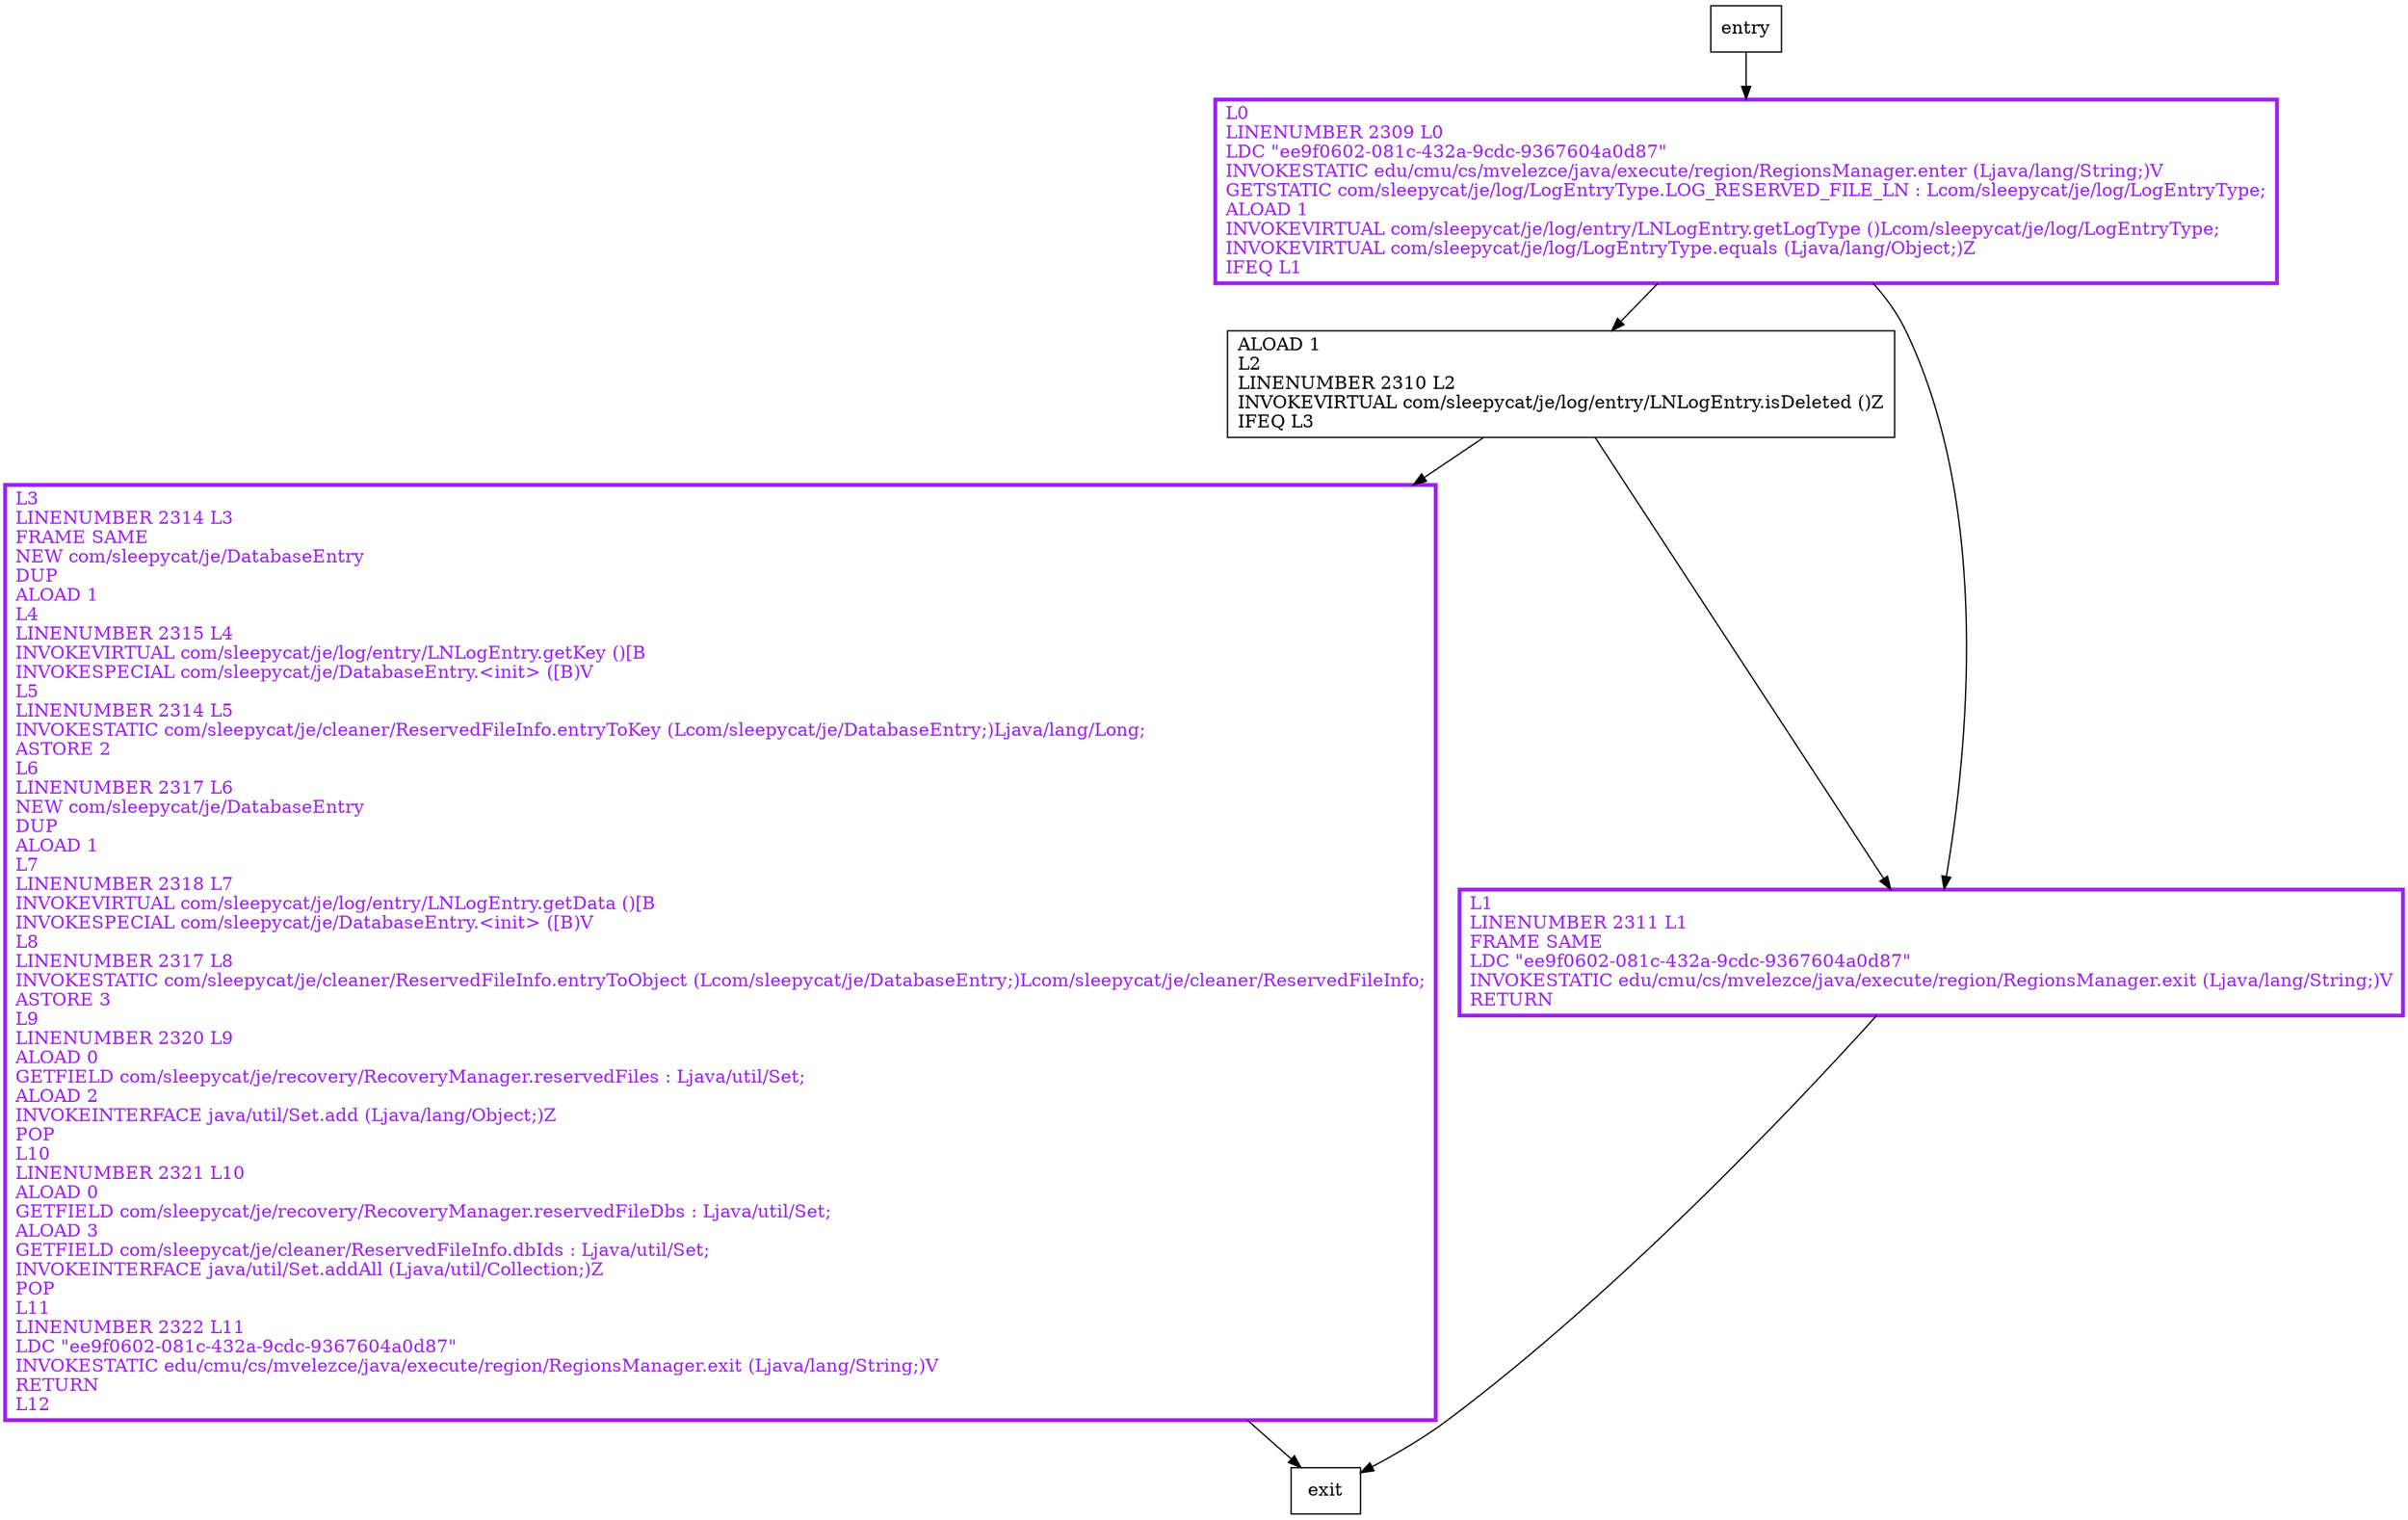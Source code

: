 digraph trackReservedFileRecords {
node [shape=record];
382732772 [label="ALOAD 1\lL2\lLINENUMBER 2310 L2\lINVOKEVIRTUAL com/sleepycat/je/log/entry/LNLogEntry.isDeleted ()Z\lIFEQ L3\l"];
343638600 [label="L0\lLINENUMBER 2309 L0\lLDC \"ee9f0602-081c-432a-9cdc-9367604a0d87\"\lINVOKESTATIC edu/cmu/cs/mvelezce/java/execute/region/RegionsManager.enter (Ljava/lang/String;)V\lGETSTATIC com/sleepycat/je/log/LogEntryType.LOG_RESERVED_FILE_LN : Lcom/sleepycat/je/log/LogEntryType;\lALOAD 1\lINVOKEVIRTUAL com/sleepycat/je/log/entry/LNLogEntry.getLogType ()Lcom/sleepycat/je/log/LogEntryType;\lINVOKEVIRTUAL com/sleepycat/je/log/LogEntryType.equals (Ljava/lang/Object;)Z\lIFEQ L1\l"];
1118210437 [label="L3\lLINENUMBER 2314 L3\lFRAME SAME\lNEW com/sleepycat/je/DatabaseEntry\lDUP\lALOAD 1\lL4\lLINENUMBER 2315 L4\lINVOKEVIRTUAL com/sleepycat/je/log/entry/LNLogEntry.getKey ()[B\lINVOKESPECIAL com/sleepycat/je/DatabaseEntry.\<init\> ([B)V\lL5\lLINENUMBER 2314 L5\lINVOKESTATIC com/sleepycat/je/cleaner/ReservedFileInfo.entryToKey (Lcom/sleepycat/je/DatabaseEntry;)Ljava/lang/Long;\lASTORE 2\lL6\lLINENUMBER 2317 L6\lNEW com/sleepycat/je/DatabaseEntry\lDUP\lALOAD 1\lL7\lLINENUMBER 2318 L7\lINVOKEVIRTUAL com/sleepycat/je/log/entry/LNLogEntry.getData ()[B\lINVOKESPECIAL com/sleepycat/je/DatabaseEntry.\<init\> ([B)V\lL8\lLINENUMBER 2317 L8\lINVOKESTATIC com/sleepycat/je/cleaner/ReservedFileInfo.entryToObject (Lcom/sleepycat/je/DatabaseEntry;)Lcom/sleepycat/je/cleaner/ReservedFileInfo;\lASTORE 3\lL9\lLINENUMBER 2320 L9\lALOAD 0\lGETFIELD com/sleepycat/je/recovery/RecoveryManager.reservedFiles : Ljava/util/Set;\lALOAD 2\lINVOKEINTERFACE java/util/Set.add (Ljava/lang/Object;)Z\lPOP\lL10\lLINENUMBER 2321 L10\lALOAD 0\lGETFIELD com/sleepycat/je/recovery/RecoveryManager.reservedFileDbs : Ljava/util/Set;\lALOAD 3\lGETFIELD com/sleepycat/je/cleaner/ReservedFileInfo.dbIds : Ljava/util/Set;\lINVOKEINTERFACE java/util/Set.addAll (Ljava/util/Collection;)Z\lPOP\lL11\lLINENUMBER 2322 L11\lLDC \"ee9f0602-081c-432a-9cdc-9367604a0d87\"\lINVOKESTATIC edu/cmu/cs/mvelezce/java/execute/region/RegionsManager.exit (Ljava/lang/String;)V\lRETURN\lL12\l"];
1144862345 [label="L1\lLINENUMBER 2311 L1\lFRAME SAME\lLDC \"ee9f0602-081c-432a-9cdc-9367604a0d87\"\lINVOKESTATIC edu/cmu/cs/mvelezce/java/execute/region/RegionsManager.exit (Ljava/lang/String;)V\lRETURN\l"];
entry;
exit;
entry -> 343638600
382732772 -> 1118210437
382732772 -> 1144862345
343638600 -> 382732772
343638600 -> 1144862345
1118210437 -> exit
1144862345 -> exit
343638600[fontcolor="purple", penwidth=3, color="purple"];
1118210437[fontcolor="purple", penwidth=3, color="purple"];
1144862345[fontcolor="purple", penwidth=3, color="purple"];
}

